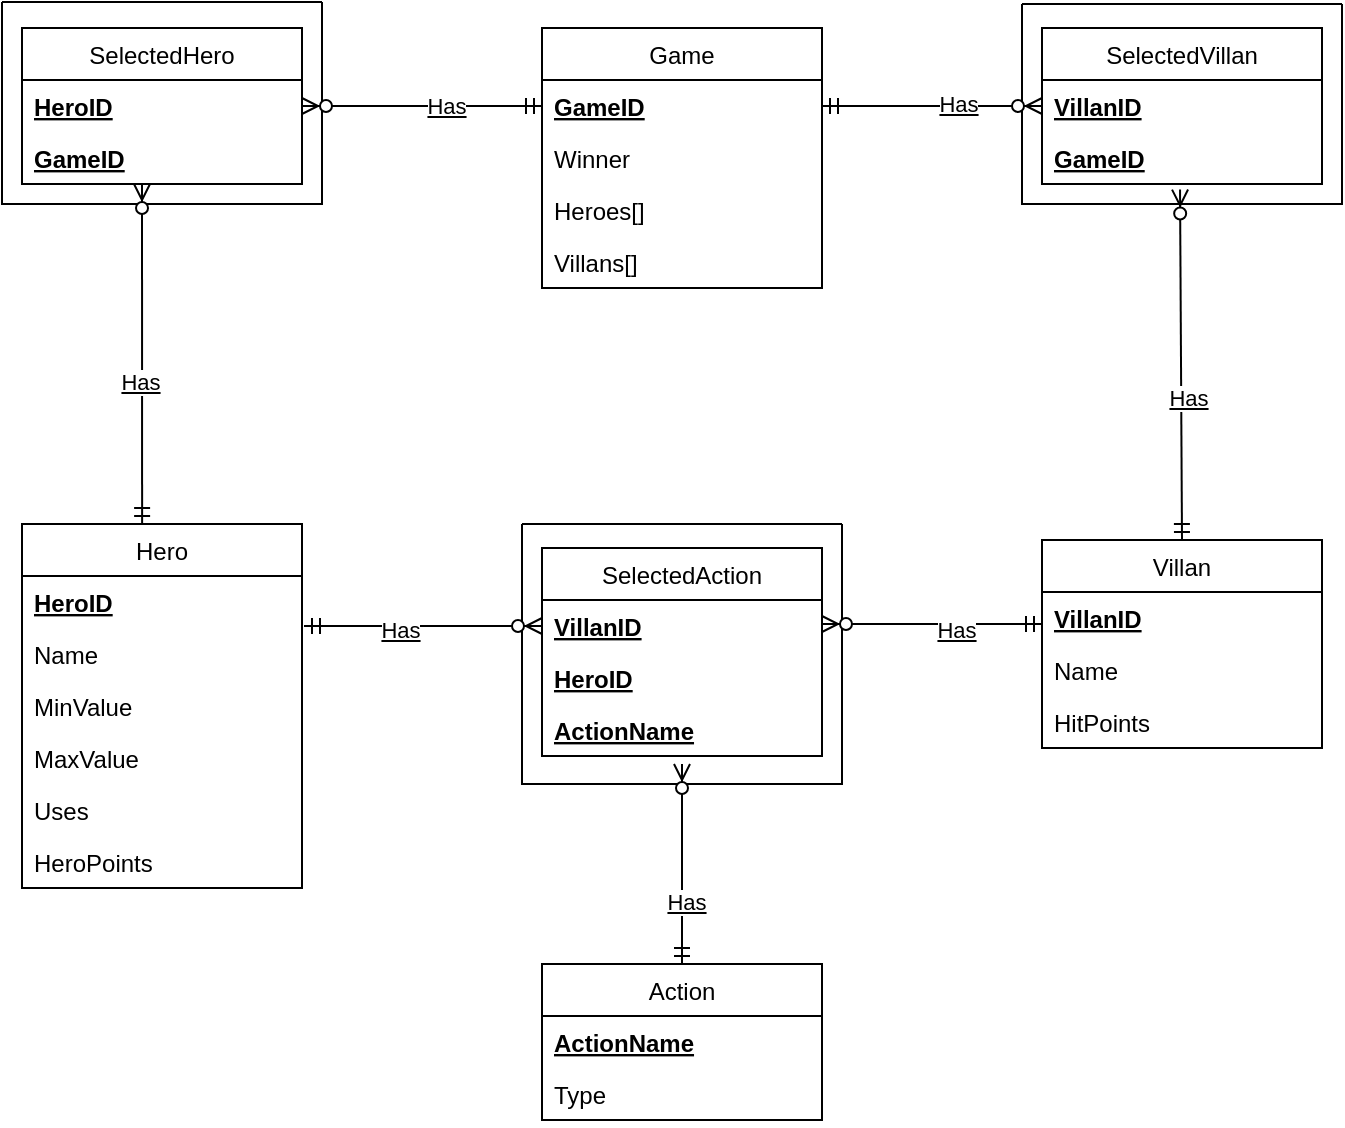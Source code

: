 <mxfile version="15.0.6" type="device"><diagram id="R2lEEEUBdFMjLlhIrx00" name="Page-1"><mxGraphModel dx="-210" dy="2045" grid="1" gridSize="10" guides="1" tooltips="1" connect="1" arrows="1" fold="1" page="1" pageScale="1" pageWidth="850" pageHeight="1100" math="0" shadow="0" extFonts="Permanent Marker^https://fonts.googleapis.com/css?family=Permanent+Marker"><root><mxCell id="0"/><mxCell id="1" parent="0"/><mxCell id="eB2u1tQnsS-79mdEjyve-1" value="Hero" style="swimlane;fontStyle=0;childLayout=stackLayout;horizontal=1;startSize=26;horizontalStack=0;resizeParent=1;resizeParentMax=0;resizeLast=0;collapsible=1;marginBottom=0;verticalAlign=middle;" parent="1" vertex="1"><mxGeometry x="940" y="-610" width="140" height="182" as="geometry"/></mxCell><mxCell id="eB2u1tQnsS-79mdEjyve-2" value="HeroID" style="text;strokeColor=none;fillColor=none;align=left;verticalAlign=top;spacingLeft=4;spacingRight=4;overflow=hidden;rotatable=0;points=[[0,0.5],[1,0.5]];portConstraint=eastwest;fontStyle=5;horizontal=1;" parent="eB2u1tQnsS-79mdEjyve-1" vertex="1"><mxGeometry y="26" width="140" height="26" as="geometry"/></mxCell><mxCell id="eB2u1tQnsS-79mdEjyve-3" value="Name" style="text;strokeColor=none;fillColor=none;align=left;verticalAlign=top;spacingLeft=4;spacingRight=4;overflow=hidden;rotatable=0;points=[[0,0.5],[1,0.5]];portConstraint=eastwest;" parent="eB2u1tQnsS-79mdEjyve-1" vertex="1"><mxGeometry y="52" width="140" height="26" as="geometry"/></mxCell><mxCell id="eB2u1tQnsS-79mdEjyve-4" value="MinValue" style="text;strokeColor=none;fillColor=none;align=left;verticalAlign=top;spacingLeft=4;spacingRight=4;overflow=hidden;rotatable=0;points=[[0,0.5],[1,0.5]];portConstraint=eastwest;" parent="eB2u1tQnsS-79mdEjyve-1" vertex="1"><mxGeometry y="78" width="140" height="26" as="geometry"/></mxCell><mxCell id="eB2u1tQnsS-79mdEjyve-17" value="MaxValue" style="text;strokeColor=none;fillColor=none;align=left;verticalAlign=top;spacingLeft=4;spacingRight=4;overflow=hidden;rotatable=0;points=[[0,0.5],[1,0.5]];portConstraint=eastwest;" parent="eB2u1tQnsS-79mdEjyve-1" vertex="1"><mxGeometry y="104" width="140" height="26" as="geometry"/></mxCell><mxCell id="eB2u1tQnsS-79mdEjyve-21" value="Uses" style="text;strokeColor=none;fillColor=none;align=left;verticalAlign=top;spacingLeft=4;spacingRight=4;overflow=hidden;rotatable=0;points=[[0,0.5],[1,0.5]];portConstraint=eastwest;" parent="eB2u1tQnsS-79mdEjyve-1" vertex="1"><mxGeometry y="130" width="140" height="26" as="geometry"/></mxCell><mxCell id="eB2u1tQnsS-79mdEjyve-18" value="HeroPoints" style="text;strokeColor=none;fillColor=none;align=left;verticalAlign=top;spacingLeft=4;spacingRight=4;overflow=hidden;rotatable=0;points=[[0,0.5],[1,0.5]];portConstraint=eastwest;" parent="eB2u1tQnsS-79mdEjyve-1" vertex="1"><mxGeometry y="156" width="140" height="26" as="geometry"/></mxCell><mxCell id="eB2u1tQnsS-79mdEjyve-5" value="Villan" style="swimlane;fontStyle=0;childLayout=stackLayout;horizontal=1;startSize=26;horizontalStack=0;resizeParent=1;resizeParentMax=0;resizeLast=0;collapsible=1;marginBottom=0;verticalAlign=middle;" parent="1" vertex="1"><mxGeometry x="1450" y="-602" width="140" height="104" as="geometry"/></mxCell><mxCell id="eB2u1tQnsS-79mdEjyve-6" value="VillanID" style="text;strokeColor=none;fillColor=none;align=left;verticalAlign=top;spacingLeft=4;spacingRight=4;overflow=hidden;rotatable=0;points=[[0,0.5],[1,0.5]];portConstraint=eastwest;fontStyle=5" parent="eB2u1tQnsS-79mdEjyve-5" vertex="1"><mxGeometry y="26" width="140" height="26" as="geometry"/></mxCell><mxCell id="vHlaMRiLKZ77KRAqzBUq-3" value="Name" style="text;strokeColor=none;fillColor=none;align=left;verticalAlign=top;spacingLeft=4;spacingRight=4;overflow=hidden;rotatable=0;points=[[0,0.5],[1,0.5]];portConstraint=eastwest;" vertex="1" parent="eB2u1tQnsS-79mdEjyve-5"><mxGeometry y="52" width="140" height="26" as="geometry"/></mxCell><mxCell id="eB2u1tQnsS-79mdEjyve-7" value="HitPoints" style="text;strokeColor=none;fillColor=none;align=left;verticalAlign=top;spacingLeft=4;spacingRight=4;overflow=hidden;rotatable=0;points=[[0,0.5],[1,0.5]];portConstraint=eastwest;" parent="eB2u1tQnsS-79mdEjyve-5" vertex="1"><mxGeometry y="78" width="140" height="26" as="geometry"/></mxCell><mxCell id="eB2u1tQnsS-79mdEjyve-9" value="Game" style="swimlane;fontStyle=0;childLayout=stackLayout;horizontal=1;startSize=26;horizontalStack=0;resizeParent=1;resizeParentMax=0;resizeLast=0;collapsible=1;marginBottom=0;verticalAlign=middle;" parent="1" vertex="1"><mxGeometry x="1200" y="-858" width="140" height="130" as="geometry"/></mxCell><mxCell id="eB2u1tQnsS-79mdEjyve-22" value="GameID" style="text;strokeColor=none;fillColor=none;align=left;verticalAlign=top;spacingLeft=4;spacingRight=4;overflow=hidden;rotatable=0;points=[[0,0.5],[1,0.5]];portConstraint=eastwest;fontStyle=5" parent="eB2u1tQnsS-79mdEjyve-9" vertex="1"><mxGeometry y="26" width="140" height="26" as="geometry"/></mxCell><mxCell id="eB2u1tQnsS-79mdEjyve-23" value="Winner" style="text;strokeColor=none;fillColor=none;align=left;verticalAlign=top;spacingLeft=4;spacingRight=4;overflow=hidden;rotatable=0;points=[[0,0.5],[1,0.5]];portConstraint=eastwest;" parent="eB2u1tQnsS-79mdEjyve-9" vertex="1"><mxGeometry y="52" width="140" height="26" as="geometry"/></mxCell><mxCell id="eB2u1tQnsS-79mdEjyve-10" value="Heroes[]" style="text;strokeColor=none;fillColor=none;align=left;verticalAlign=top;spacingLeft=4;spacingRight=4;overflow=hidden;rotatable=0;points=[[0,0.5],[1,0.5]];portConstraint=eastwest;" parent="eB2u1tQnsS-79mdEjyve-9" vertex="1"><mxGeometry y="78" width="140" height="26" as="geometry"/></mxCell><mxCell id="eB2u1tQnsS-79mdEjyve-11" value="Villans[]" style="text;strokeColor=none;fillColor=none;align=left;verticalAlign=top;spacingLeft=4;spacingRight=4;overflow=hidden;rotatable=0;points=[[0,0.5],[1,0.5]];portConstraint=eastwest;" parent="eB2u1tQnsS-79mdEjyve-9" vertex="1"><mxGeometry y="104" width="140" height="26" as="geometry"/></mxCell><mxCell id="eB2u1tQnsS-79mdEjyve-13" value="Action" style="swimlane;fontStyle=0;childLayout=stackLayout;horizontal=1;startSize=26;horizontalStack=0;resizeParent=1;resizeParentMax=0;resizeLast=0;collapsible=1;marginBottom=0;verticalAlign=middle;" parent="1" vertex="1"><mxGeometry x="1200" y="-390" width="140" height="78" as="geometry"/></mxCell><mxCell id="eB2u1tQnsS-79mdEjyve-14" value="ActionName" style="text;strokeColor=none;fillColor=none;align=left;verticalAlign=top;spacingLeft=4;spacingRight=4;overflow=hidden;rotatable=0;points=[[0,0.5],[1,0.5]];portConstraint=eastwest;fontStyle=5" parent="eB2u1tQnsS-79mdEjyve-13" vertex="1"><mxGeometry y="26" width="140" height="26" as="geometry"/></mxCell><mxCell id="eB2u1tQnsS-79mdEjyve-15" value="Type" style="text;strokeColor=none;fillColor=none;align=left;verticalAlign=top;spacingLeft=4;spacingRight=4;overflow=hidden;rotatable=0;points=[[0,0.5],[1,0.5]];portConstraint=eastwest;" parent="eB2u1tQnsS-79mdEjyve-13" vertex="1"><mxGeometry y="52" width="140" height="26" as="geometry"/></mxCell><mxCell id="eB2u1tQnsS-79mdEjyve-24" value="SelectedHero" style="swimlane;fontStyle=0;childLayout=stackLayout;horizontal=1;startSize=26;horizontalStack=0;resizeParent=1;resizeParentMax=0;resizeLast=0;collapsible=1;marginBottom=0;verticalAlign=middle;" parent="1" vertex="1"><mxGeometry x="940" y="-858" width="140" height="78" as="geometry"/></mxCell><mxCell id="eB2u1tQnsS-79mdEjyve-25" value="HeroID" style="text;strokeColor=none;fillColor=none;align=left;verticalAlign=top;spacingLeft=4;spacingRight=4;overflow=hidden;rotatable=0;points=[[0,0.5],[1,0.5]];portConstraint=eastwest;fontStyle=5" parent="eB2u1tQnsS-79mdEjyve-24" vertex="1"><mxGeometry y="26" width="140" height="26" as="geometry"/></mxCell><mxCell id="eB2u1tQnsS-79mdEjyve-26" value="GameID" style="text;strokeColor=none;fillColor=none;align=left;verticalAlign=top;spacingLeft=4;spacingRight=4;overflow=hidden;rotatable=0;points=[[0,0.5],[1,0.5]];portConstraint=eastwest;fontStyle=5" parent="eB2u1tQnsS-79mdEjyve-24" vertex="1"><mxGeometry y="52" width="140" height="26" as="geometry"/></mxCell><mxCell id="eB2u1tQnsS-79mdEjyve-28" value="SelectedVillan" style="swimlane;fontStyle=0;childLayout=stackLayout;horizontal=1;startSize=26;horizontalStack=0;resizeParent=1;resizeParentMax=0;resizeLast=0;collapsible=1;marginBottom=0;verticalAlign=middle;" parent="1" vertex="1"><mxGeometry x="1450" y="-858" width="140" height="78" as="geometry"/></mxCell><mxCell id="eB2u1tQnsS-79mdEjyve-29" value="VillanID" style="text;strokeColor=none;fillColor=none;align=left;verticalAlign=top;spacingLeft=4;spacingRight=4;overflow=hidden;rotatable=0;points=[[0,0.5],[1,0.5]];portConstraint=eastwest;fontStyle=5" parent="eB2u1tQnsS-79mdEjyve-28" vertex="1"><mxGeometry y="26" width="140" height="26" as="geometry"/></mxCell><mxCell id="eB2u1tQnsS-79mdEjyve-30" value="GameID" style="text;strokeColor=none;fillColor=none;align=left;verticalAlign=top;spacingLeft=4;spacingRight=4;overflow=hidden;rotatable=0;points=[[0,0.5],[1,0.5]];portConstraint=eastwest;fontStyle=5" parent="eB2u1tQnsS-79mdEjyve-28" vertex="1"><mxGeometry y="52" width="140" height="26" as="geometry"/></mxCell><mxCell id="eB2u1tQnsS-79mdEjyve-34" value="" style="swimlane;startSize=0;verticalAlign=middle;" parent="1" vertex="1"><mxGeometry x="1440" y="-870" width="160" height="100" as="geometry"/></mxCell><mxCell id="eB2u1tQnsS-79mdEjyve-35" value="" style="swimlane;startSize=0;verticalAlign=middle;" parent="1" vertex="1"><mxGeometry x="930" y="-871" width="160" height="101" as="geometry"/></mxCell><mxCell id="eB2u1tQnsS-79mdEjyve-36" value="SelectedAction" style="swimlane;fontStyle=0;childLayout=stackLayout;horizontal=1;startSize=26;horizontalStack=0;resizeParent=1;resizeParentMax=0;resizeLast=0;collapsible=1;marginBottom=0;verticalAlign=middle;" parent="1" vertex="1"><mxGeometry x="1200" y="-598" width="140" height="104" as="geometry"/></mxCell><mxCell id="eB2u1tQnsS-79mdEjyve-37" value="VillanID" style="text;strokeColor=none;fillColor=none;align=left;verticalAlign=top;spacingLeft=4;spacingRight=4;overflow=hidden;rotatable=0;points=[[0,0.5],[1,0.5]];portConstraint=eastwest;fontStyle=5" parent="eB2u1tQnsS-79mdEjyve-36" vertex="1"><mxGeometry y="26" width="140" height="26" as="geometry"/></mxCell><mxCell id="eB2u1tQnsS-79mdEjyve-38" value="HeroID" style="text;strokeColor=none;fillColor=none;align=left;verticalAlign=top;spacingLeft=4;spacingRight=4;overflow=hidden;rotatable=0;points=[[0,0.5],[1,0.5]];portConstraint=eastwest;fontStyle=5" parent="eB2u1tQnsS-79mdEjyve-36" vertex="1"><mxGeometry y="52" width="140" height="26" as="geometry"/></mxCell><mxCell id="eB2u1tQnsS-79mdEjyve-39" value="ActionName" style="text;strokeColor=none;fillColor=none;align=left;verticalAlign=top;spacingLeft=4;spacingRight=4;overflow=hidden;rotatable=0;points=[[0,0.5],[1,0.5]];portConstraint=eastwest;fontStyle=5" parent="eB2u1tQnsS-79mdEjyve-36" vertex="1"><mxGeometry y="78" width="140" height="26" as="geometry"/></mxCell><mxCell id="eB2u1tQnsS-79mdEjyve-40" value="" style="swimlane;startSize=0;verticalAlign=middle;" parent="1" vertex="1"><mxGeometry x="1190" y="-610" width="160" height="130" as="geometry"/></mxCell><mxCell id="eB2u1tQnsS-79mdEjyve-41" value="" style="fontSize=12;html=1;endArrow=ERzeroToMany;startArrow=ERmandOne;exitX=0.5;exitY=0;exitDx=0;exitDy=0;entryX=0.5;entryY=1.154;entryDx=0;entryDy=0;entryPerimeter=0;" parent="1" source="eB2u1tQnsS-79mdEjyve-13" target="eB2u1tQnsS-79mdEjyve-39" edge="1"><mxGeometry width="100" height="100" relative="1" as="geometry"><mxPoint x="1060" y="-312" as="sourcePoint"/><mxPoint x="1160" y="-412" as="targetPoint"/></mxGeometry></mxCell><mxCell id="eB2u1tQnsS-79mdEjyve-52" value="&lt;u&gt;Has&lt;/u&gt;" style="edgeLabel;html=1;align=center;verticalAlign=middle;resizable=0;points=[];" parent="eB2u1tQnsS-79mdEjyve-41" vertex="1" connectable="0"><mxGeometry x="-0.384" y="-2" relative="1" as="geometry"><mxPoint as="offset"/></mxGeometry></mxCell><mxCell id="eB2u1tQnsS-79mdEjyve-42" value="" style="fontSize=12;html=1;endArrow=ERzeroToMany;startArrow=ERmandOne;entryX=0;entryY=0.5;entryDx=0;entryDy=0;" parent="1" target="eB2u1tQnsS-79mdEjyve-37" edge="1"><mxGeometry width="100" height="100" relative="1" as="geometry"><mxPoint x="1081" y="-559" as="sourcePoint"/><mxPoint x="1120" y="-659.996" as="targetPoint"/></mxGeometry></mxCell><mxCell id="eB2u1tQnsS-79mdEjyve-54" value="&lt;u&gt;Has&lt;/u&gt;" style="edgeLabel;html=1;align=center;verticalAlign=middle;resizable=0;points=[];" parent="eB2u1tQnsS-79mdEjyve-42" vertex="1" connectable="0"><mxGeometry x="-0.19" y="-2" relative="1" as="geometry"><mxPoint as="offset"/></mxGeometry></mxCell><mxCell id="eB2u1tQnsS-79mdEjyve-43" value="" style="fontSize=12;html=1;endArrow=ERzeroToMany;startArrow=ERmandOne;" parent="1" edge="1"><mxGeometry width="100" height="100" relative="1" as="geometry"><mxPoint x="1450" y="-560" as="sourcePoint"/><mxPoint x="1340" y="-560" as="targetPoint"/></mxGeometry></mxCell><mxCell id="eB2u1tQnsS-79mdEjyve-53" value="&lt;u&gt;Has&lt;/u&gt;" style="edgeLabel;html=1;align=center;verticalAlign=middle;resizable=0;points=[];" parent="eB2u1tQnsS-79mdEjyve-43" vertex="1" connectable="0"><mxGeometry x="-0.222" y="3" relative="1" as="geometry"><mxPoint as="offset"/></mxGeometry></mxCell><mxCell id="eB2u1tQnsS-79mdEjyve-44" value="" style="fontSize=12;html=1;endArrow=ERzeroToMany;startArrow=ERmandOne;entryX=0.493;entryY=1.107;entryDx=0;entryDy=0;entryPerimeter=0;exitX=0.5;exitY=0;exitDx=0;exitDy=0;" parent="1" source="eB2u1tQnsS-79mdEjyve-5" target="eB2u1tQnsS-79mdEjyve-30" edge="1"><mxGeometry width="100" height="100" relative="1" as="geometry"><mxPoint x="1500" y="-660" as="sourcePoint"/><mxPoint x="1390" y="-660" as="targetPoint"/></mxGeometry></mxCell><mxCell id="eB2u1tQnsS-79mdEjyve-49" value="&lt;u&gt;Has&lt;/u&gt;" style="edgeLabel;html=1;align=center;verticalAlign=middle;resizable=0;points=[];" parent="eB2u1tQnsS-79mdEjyve-44" vertex="1" connectable="0"><mxGeometry x="-0.191" y="-3" relative="1" as="geometry"><mxPoint as="offset"/></mxGeometry></mxCell><mxCell id="eB2u1tQnsS-79mdEjyve-45" value="" style="fontSize=12;html=1;endArrow=ERzeroToMany;startArrow=ERmandOne;exitX=0.429;exitY=0;exitDx=0;exitDy=0;exitPerimeter=0;" parent="1" source="eB2u1tQnsS-79mdEjyve-1" edge="1"><mxGeometry width="100" height="100" relative="1" as="geometry"><mxPoint x="1000.98" y="-634.78" as="sourcePoint"/><mxPoint x="1000" y="-780" as="targetPoint"/></mxGeometry></mxCell><mxCell id="eB2u1tQnsS-79mdEjyve-48" value="&lt;u&gt;Has&lt;/u&gt;" style="edgeLabel;html=1;align=center;verticalAlign=middle;resizable=0;points=[];" parent="eB2u1tQnsS-79mdEjyve-45" vertex="1" connectable="0"><mxGeometry x="-0.166" y="1" relative="1" as="geometry"><mxPoint as="offset"/></mxGeometry></mxCell><mxCell id="eB2u1tQnsS-79mdEjyve-46" value="" style="fontSize=12;html=1;endArrow=ERzeroToMany;startArrow=ERmandOne;exitX=0;exitY=0.5;exitDx=0;exitDy=0;entryX=1;entryY=0.5;entryDx=0;entryDy=0;" parent="1" source="eB2u1tQnsS-79mdEjyve-22" target="eB2u1tQnsS-79mdEjyve-25" edge="1"><mxGeometry width="100" height="100" relative="1" as="geometry"><mxPoint x="1210" y="-950" as="sourcePoint"/><mxPoint x="1120" y="-950" as="targetPoint"/></mxGeometry></mxCell><mxCell id="eB2u1tQnsS-79mdEjyve-50" value="&lt;u&gt;Has&lt;/u&gt;" style="edgeLabel;html=1;align=center;verticalAlign=middle;resizable=0;points=[];" parent="eB2u1tQnsS-79mdEjyve-46" vertex="1" connectable="0"><mxGeometry x="-0.194" relative="1" as="geometry"><mxPoint as="offset"/></mxGeometry></mxCell><mxCell id="eB2u1tQnsS-79mdEjyve-47" value="" style="fontSize=12;html=1;endArrow=ERzeroToMany;startArrow=ERmandOne;entryX=0;entryY=0.5;entryDx=0;entryDy=0;exitX=1;exitY=0.5;exitDx=0;exitDy=0;" parent="1" source="eB2u1tQnsS-79mdEjyve-22" target="eB2u1tQnsS-79mdEjyve-29" edge="1"><mxGeometry width="100" height="100" relative="1" as="geometry"><mxPoint x="1270" y="-950" as="sourcePoint"/><mxPoint x="1269.02" y="-1125.218" as="targetPoint"/></mxGeometry></mxCell><mxCell id="eB2u1tQnsS-79mdEjyve-51" value="&lt;u&gt;Has&lt;/u&gt;" style="edgeLabel;html=1;align=center;verticalAlign=middle;resizable=0;points=[];" parent="eB2u1tQnsS-79mdEjyve-47" vertex="1" connectable="0"><mxGeometry x="0.23" y="1" relative="1" as="geometry"><mxPoint as="offset"/></mxGeometry></mxCell></root></mxGraphModel></diagram></mxfile>